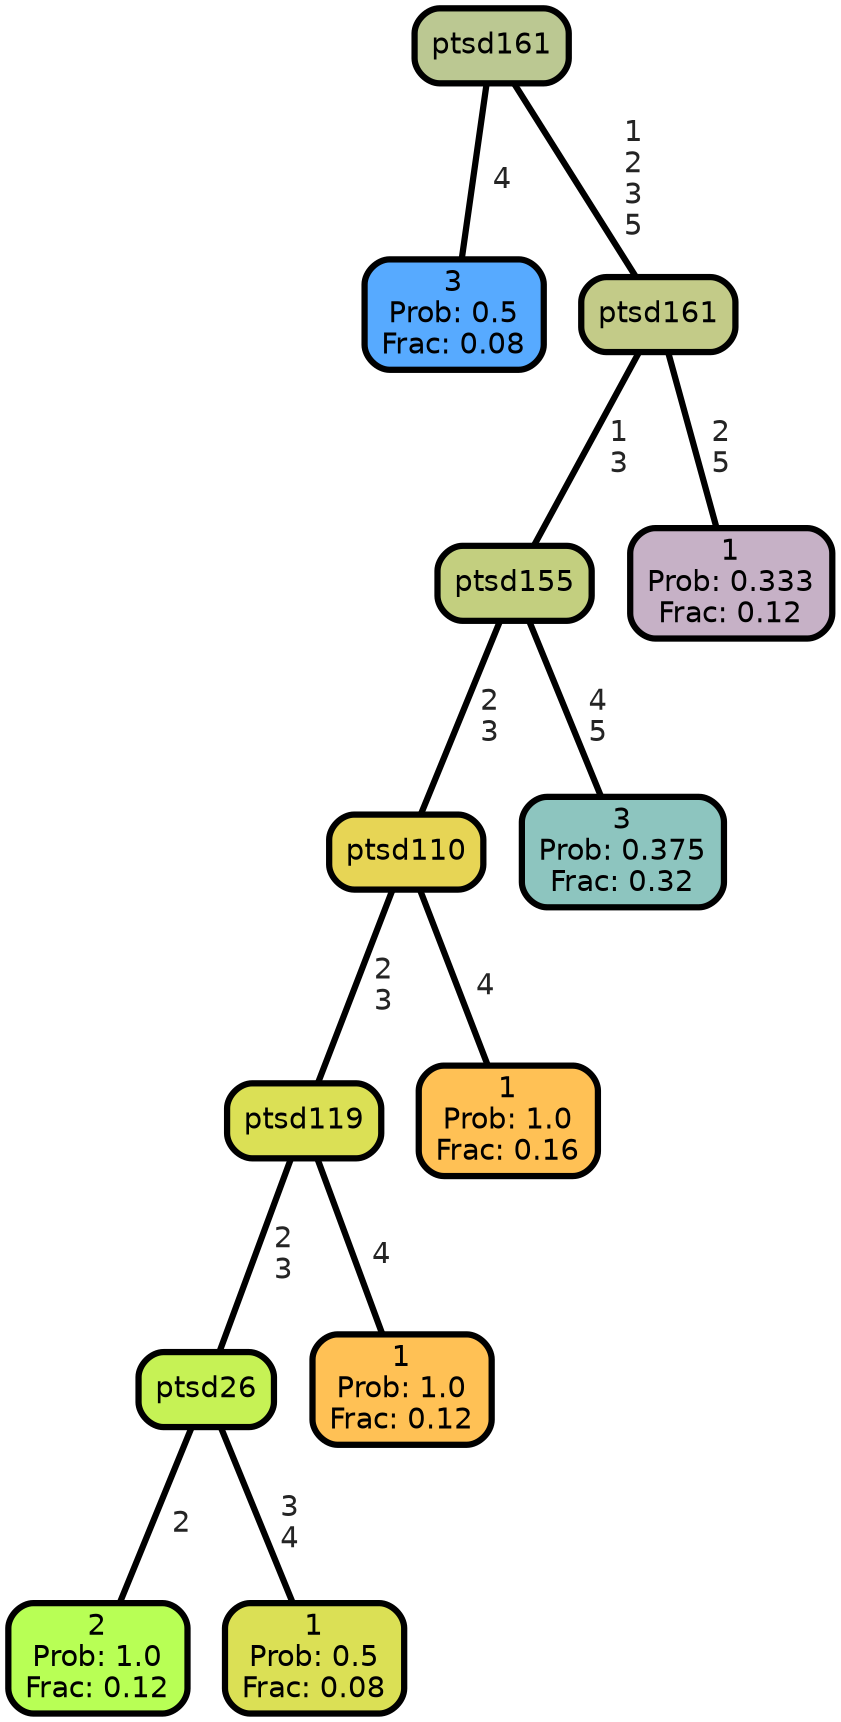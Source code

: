 graph Tree {
node [shape=box, style="filled, rounded",color="black",penwidth="3",fontcolor="black",                 fontname=helvetica] ;
graph [ranksep="0 equally", splines=straight,                 bgcolor=transparent, dpi=200] ;
edge [fontname=helvetica, fontweight=bold,fontcolor=grey14,color=black] ;
0 [label="3
Prob: 0.5
Frac: 0.08", fillcolor="#57aaff"] ;
1 [label="ptsd161", fillcolor="#bbc892"] ;
2 [label="2
Prob: 1.0
Frac: 0.12", fillcolor="#b8ff55"] ;
3 [label="ptsd26", fillcolor="#c6f255"] ;
4 [label="1
Prob: 0.5
Frac: 0.08", fillcolor="#dbe055"] ;
5 [label="ptsd119", fillcolor="#dbe055"] ;
6 [label="1
Prob: 1.0
Frac: 0.12", fillcolor="#ffc155"] ;
7 [label="ptsd110", fillcolor="#e7d555"] ;
8 [label="1
Prob: 1.0
Frac: 0.16", fillcolor="#ffc155"] ;
9 [label="ptsd155", fillcolor="#c3cf7f"] ;
10 [label="3
Prob: 0.375
Frac: 0.32", fillcolor="#8dc5bf"] ;
11 [label="ptsd161", fillcolor="#c3cb88"] ;
12 [label="1
Prob: 0.333
Frac: 0.12", fillcolor="#c6b1c6"] ;
1 -- 0 [label=" 4",penwidth=3] ;
1 -- 11 [label=" 1\n 2\n 3\n 5",penwidth=3] ;
3 -- 2 [label=" 2",penwidth=3] ;
3 -- 4 [label=" 3\n 4",penwidth=3] ;
5 -- 3 [label=" 2\n 3",penwidth=3] ;
5 -- 6 [label=" 4",penwidth=3] ;
7 -- 5 [label=" 2\n 3",penwidth=3] ;
7 -- 8 [label=" 4",penwidth=3] ;
9 -- 7 [label=" 2\n 3",penwidth=3] ;
9 -- 10 [label=" 4\n 5",penwidth=3] ;
11 -- 9 [label=" 1\n 3",penwidth=3] ;
11 -- 12 [label=" 2\n 5",penwidth=3] ;
{rank = same;}}
